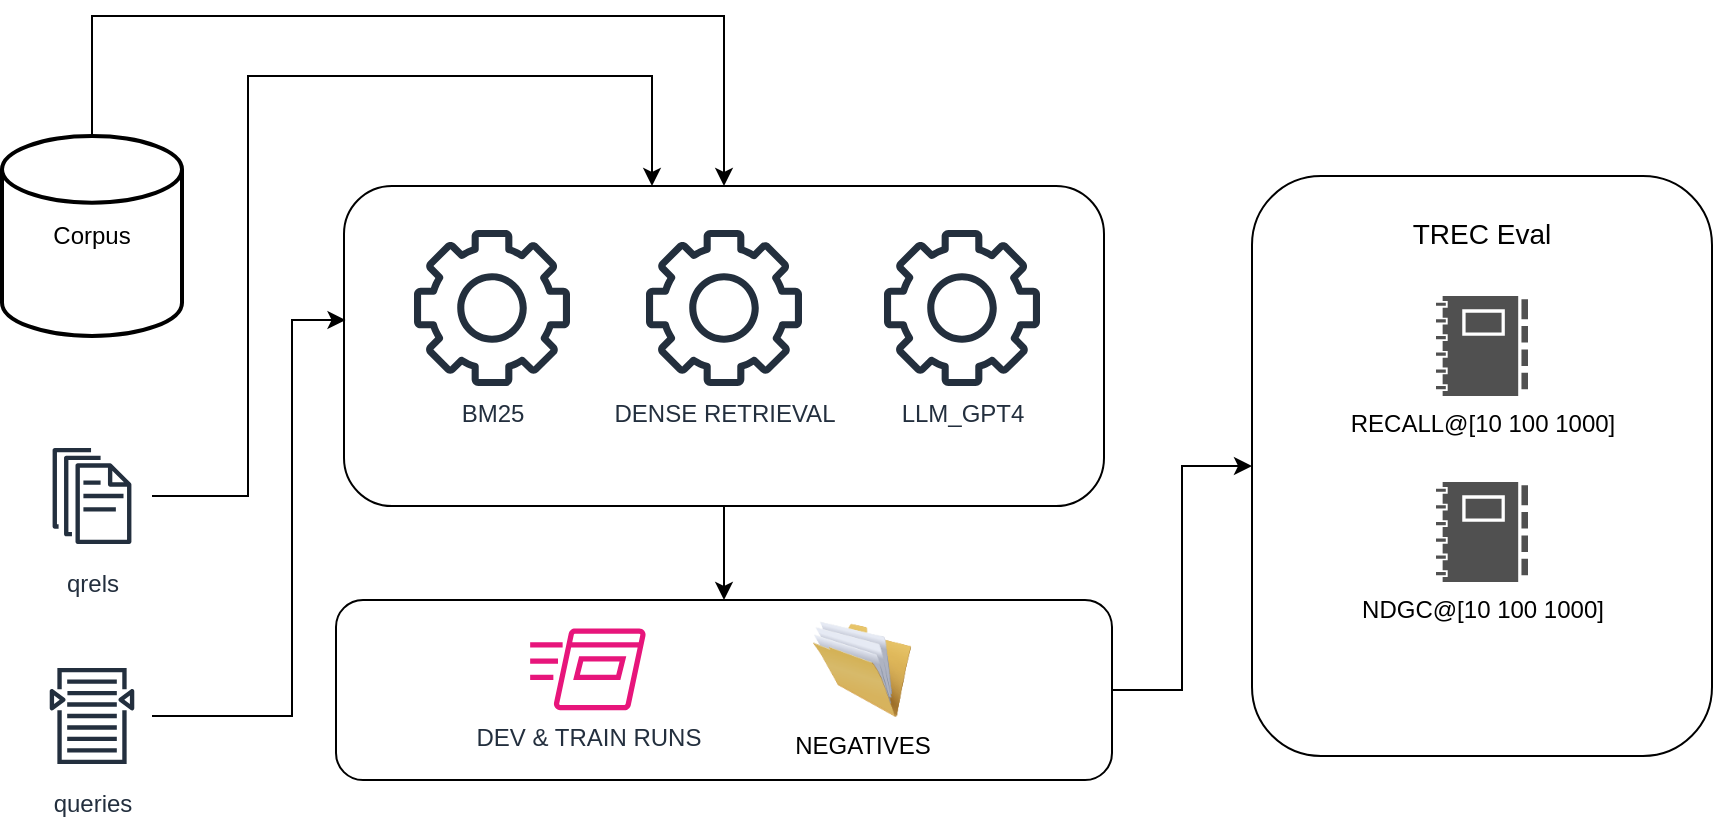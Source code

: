 <mxfile version="24.2.1" type="github">
  <diagram name="Page-1" id="DP_hX9ZNUNGpx8QDvyG6">
    <mxGraphModel dx="1050" dy="564" grid="1" gridSize="10" guides="1" tooltips="1" connect="1" arrows="1" fold="1" page="1" pageScale="1" pageWidth="850" pageHeight="1100" math="0" shadow="0">
      <root>
        <mxCell id="0" />
        <mxCell id="1" parent="0" />
        <mxCell id="SlIUQuKyh698OSaFGU5G-19" style="edgeStyle=orthogonalEdgeStyle;rounded=0;orthogonalLoop=1;jettySize=auto;html=1;entryX=0.5;entryY=0;entryDx=0;entryDy=0;" edge="1" parent="1" source="SlIUQuKyh698OSaFGU5G-1" target="SlIUQuKyh698OSaFGU5G-5">
          <mxGeometry relative="1" as="geometry">
            <Array as="points">
              <mxPoint x="260" y="70" />
              <mxPoint x="576" y="70" />
            </Array>
          </mxGeometry>
        </mxCell>
        <mxCell id="SlIUQuKyh698OSaFGU5G-1" value="Corpus" style="strokeWidth=2;html=1;shape=mxgraph.flowchart.database;whiteSpace=wrap;" vertex="1" parent="1">
          <mxGeometry x="215" y="130" width="90" height="100" as="geometry" />
        </mxCell>
        <mxCell id="SlIUQuKyh698OSaFGU5G-3" value="queries" style="sketch=0;outlineConnect=0;fontColor=#232F3E;gradientColor=none;strokeColor=#232F3E;fillColor=#ffffff;dashed=0;verticalLabelPosition=bottom;verticalAlign=top;align=center;html=1;fontSize=12;fontStyle=0;aspect=fixed;shape=mxgraph.aws4.resourceIcon;resIcon=mxgraph.aws4.search_documents;" vertex="1" parent="1">
          <mxGeometry x="230" y="390" width="60" height="60" as="geometry" />
        </mxCell>
        <mxCell id="SlIUQuKyh698OSaFGU5G-20" style="edgeStyle=orthogonalEdgeStyle;rounded=0;orthogonalLoop=1;jettySize=auto;html=1;" edge="1" parent="1" source="SlIUQuKyh698OSaFGU5G-4" target="SlIUQuKyh698OSaFGU5G-5">
          <mxGeometry relative="1" as="geometry">
            <Array as="points">
              <mxPoint x="338" y="310" />
              <mxPoint x="338" y="100" />
              <mxPoint x="540" y="100" />
            </Array>
          </mxGeometry>
        </mxCell>
        <mxCell id="SlIUQuKyh698OSaFGU5G-4" value="qrels" style="sketch=0;outlineConnect=0;fontColor=#232F3E;gradientColor=none;strokeColor=#232F3E;fillColor=#ffffff;dashed=0;verticalLabelPosition=bottom;verticalAlign=top;align=center;html=1;fontSize=12;fontStyle=0;aspect=fixed;shape=mxgraph.aws4.resourceIcon;resIcon=mxgraph.aws4.documents;" vertex="1" parent="1">
          <mxGeometry x="230" y="280" width="60" height="60" as="geometry" />
        </mxCell>
        <mxCell id="SlIUQuKyh698OSaFGU5G-23" style="edgeStyle=orthogonalEdgeStyle;rounded=0;orthogonalLoop=1;jettySize=auto;html=1;" edge="1" parent="1" source="SlIUQuKyh698OSaFGU5G-5" target="SlIUQuKyh698OSaFGU5G-10">
          <mxGeometry relative="1" as="geometry" />
        </mxCell>
        <mxCell id="SlIUQuKyh698OSaFGU5G-5" value="" style="rounded=1;whiteSpace=wrap;html=1;" vertex="1" parent="1">
          <mxGeometry x="386" y="155" width="380" height="160" as="geometry" />
        </mxCell>
        <mxCell id="SlIUQuKyh698OSaFGU5G-7" value="BM25" style="sketch=0;outlineConnect=0;fontColor=#232F3E;gradientColor=none;fillColor=#232F3D;strokeColor=none;dashed=0;verticalLabelPosition=bottom;verticalAlign=top;align=center;html=1;fontSize=12;fontStyle=0;aspect=fixed;pointerEvents=1;shape=mxgraph.aws4.gear;" vertex="1" parent="1">
          <mxGeometry x="421" y="177" width="78" height="78" as="geometry" />
        </mxCell>
        <mxCell id="SlIUQuKyh698OSaFGU5G-8" value="DENSE RETRIEVAL" style="sketch=0;outlineConnect=0;fontColor=#232F3E;gradientColor=none;fillColor=#232F3D;strokeColor=none;dashed=0;verticalLabelPosition=bottom;verticalAlign=top;align=center;html=1;fontSize=12;fontStyle=0;aspect=fixed;pointerEvents=1;shape=mxgraph.aws4.gear;" vertex="1" parent="1">
          <mxGeometry x="537" y="177" width="78" height="78" as="geometry" />
        </mxCell>
        <mxCell id="SlIUQuKyh698OSaFGU5G-9" value="LLM_GPT4" style="sketch=0;outlineConnect=0;fontColor=#232F3E;gradientColor=none;fillColor=#232F3D;strokeColor=none;dashed=0;verticalLabelPosition=bottom;verticalAlign=top;align=center;html=1;fontSize=12;fontStyle=0;aspect=fixed;pointerEvents=1;shape=mxgraph.aws4.gear;" vertex="1" parent="1">
          <mxGeometry x="656" y="177" width="78" height="78" as="geometry" />
        </mxCell>
        <mxCell id="SlIUQuKyh698OSaFGU5G-24" style="edgeStyle=orthogonalEdgeStyle;rounded=0;orthogonalLoop=1;jettySize=auto;html=1;entryX=0;entryY=0.5;entryDx=0;entryDy=0;" edge="1" parent="1" source="SlIUQuKyh698OSaFGU5G-10" target="SlIUQuKyh698OSaFGU5G-13">
          <mxGeometry relative="1" as="geometry" />
        </mxCell>
        <mxCell id="SlIUQuKyh698OSaFGU5G-10" value="" style="rounded=1;whiteSpace=wrap;html=1;" vertex="1" parent="1">
          <mxGeometry x="382" y="362" width="388" height="90" as="geometry" />
        </mxCell>
        <mxCell id="SlIUQuKyh698OSaFGU5G-11" value="DEV &amp;amp; TRAIN RUNS" style="sketch=0;outlineConnect=0;fontColor=#232F3E;gradientColor=none;fillColor=#E7157B;strokeColor=none;dashed=0;verticalLabelPosition=bottom;verticalAlign=top;align=center;html=1;fontSize=12;fontStyle=0;aspect=fixed;pointerEvents=1;shape=mxgraph.aws4.run_command;" vertex="1" parent="1">
          <mxGeometry x="479" y="376.2" width="58" height="40.9" as="geometry" />
        </mxCell>
        <mxCell id="SlIUQuKyh698OSaFGU5G-12" value="NEGATIVES" style="image;html=1;image=img/lib/clip_art/general/Full_Folder_128x128.png" vertex="1" parent="1">
          <mxGeometry x="620" y="372.65" width="50" height="48" as="geometry" />
        </mxCell>
        <mxCell id="SlIUQuKyh698OSaFGU5G-13" value="&lt;font style=&quot;font-size: 14px;&quot;&gt;TREC Eval&lt;/font&gt;&lt;div&gt;&lt;font style=&quot;font-size: 14px;&quot;&gt;&lt;br&gt;&lt;/font&gt;&lt;/div&gt;&lt;div&gt;&lt;font style=&quot;font-size: 14px;&quot;&gt;&lt;br&gt;&lt;/font&gt;&lt;/div&gt;&lt;div&gt;&lt;font style=&quot;font-size: 14px;&quot;&gt;&lt;br&gt;&lt;/font&gt;&lt;/div&gt;&lt;div&gt;&lt;font style=&quot;font-size: 14px;&quot;&gt;&lt;br&gt;&lt;/font&gt;&lt;/div&gt;&lt;div&gt;&lt;font style=&quot;font-size: 14px;&quot;&gt;&lt;br&gt;&lt;/font&gt;&lt;/div&gt;&lt;div&gt;&lt;font style=&quot;font-size: 14px;&quot;&gt;&lt;br&gt;&lt;/font&gt;&lt;/div&gt;&lt;div&gt;&lt;font style=&quot;font-size: 14px;&quot;&gt;&lt;br&gt;&lt;/font&gt;&lt;/div&gt;&lt;div&gt;&lt;font style=&quot;font-size: 14px;&quot;&gt;&lt;br&gt;&lt;/font&gt;&lt;/div&gt;&lt;div&gt;&lt;font style=&quot;font-size: 14px;&quot;&gt;&lt;br&gt;&lt;/font&gt;&lt;/div&gt;&lt;div&gt;&lt;font style=&quot;font-size: 14px;&quot;&gt;&lt;br&gt;&lt;/font&gt;&lt;/div&gt;&lt;div&gt;&lt;font style=&quot;font-size: 14px;&quot;&gt;&lt;br&gt;&lt;/font&gt;&lt;/div&gt;&lt;div&gt;&lt;font style=&quot;font-size: 14px;&quot;&gt;&lt;br&gt;&lt;/font&gt;&lt;/div&gt;&lt;div&gt;&lt;font style=&quot;font-size: 14px;&quot;&gt;&lt;br&gt;&lt;/font&gt;&lt;/div&gt;&lt;div&gt;&lt;br&gt;&lt;/div&gt;" style="rounded=1;whiteSpace=wrap;html=1;" vertex="1" parent="1">
          <mxGeometry x="840" y="150" width="230" height="290" as="geometry" />
        </mxCell>
        <mxCell id="SlIUQuKyh698OSaFGU5G-16" value="RECALL@[10 100 1000&lt;span style=&quot;background-color: initial;&quot;&gt;]&lt;/span&gt;" style="sketch=0;pointerEvents=1;shadow=0;dashed=0;html=1;strokeColor=none;labelPosition=center;verticalLabelPosition=bottom;verticalAlign=top;align=center;fillColor=#505050;shape=mxgraph.mscae.intune.reports" vertex="1" parent="1">
          <mxGeometry x="932" y="210" width="46" height="50" as="geometry" />
        </mxCell>
        <mxCell id="SlIUQuKyh698OSaFGU5G-17" value="NDGC@[10 100 1000]" style="sketch=0;pointerEvents=1;shadow=0;dashed=0;html=1;strokeColor=none;labelPosition=center;verticalLabelPosition=bottom;verticalAlign=top;align=center;fillColor=#505050;shape=mxgraph.mscae.intune.reports" vertex="1" parent="1">
          <mxGeometry x="932" y="303" width="46" height="50" as="geometry" />
        </mxCell>
        <mxCell id="SlIUQuKyh698OSaFGU5G-22" style="edgeStyle=orthogonalEdgeStyle;rounded=0;orthogonalLoop=1;jettySize=auto;html=1;entryX=0.002;entryY=0.419;entryDx=0;entryDy=0;entryPerimeter=0;" edge="1" parent="1" source="SlIUQuKyh698OSaFGU5G-3" target="SlIUQuKyh698OSaFGU5G-5">
          <mxGeometry relative="1" as="geometry">
            <Array as="points">
              <mxPoint x="360" y="420" />
              <mxPoint x="360" y="222" />
            </Array>
          </mxGeometry>
        </mxCell>
      </root>
    </mxGraphModel>
  </diagram>
</mxfile>
